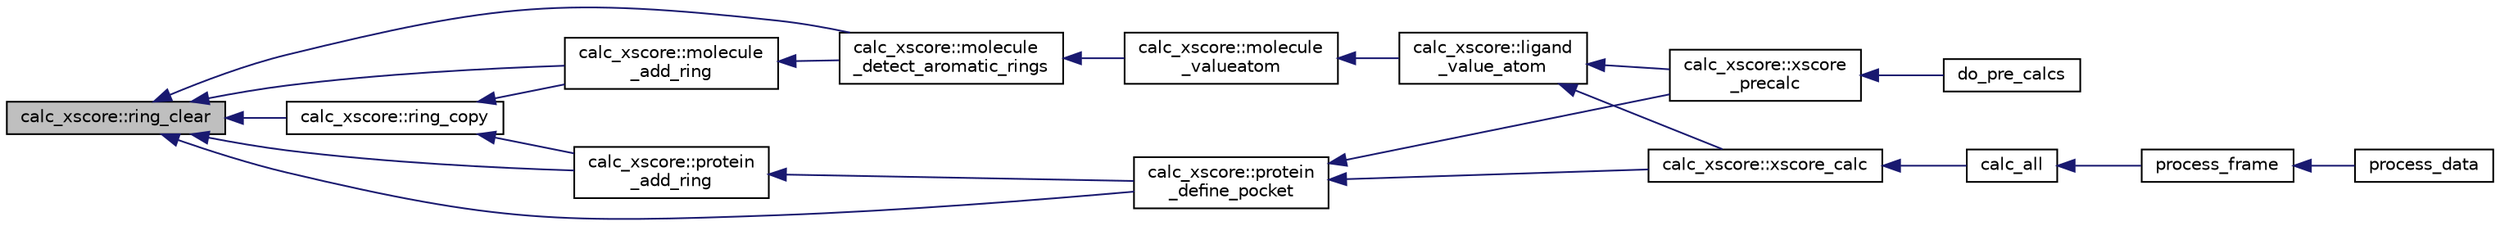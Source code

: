 digraph "calc_xscore::ring_clear"
{
  edge [fontname="Helvetica",fontsize="10",labelfontname="Helvetica",labelfontsize="10"];
  node [fontname="Helvetica",fontsize="10",shape=record];
  rankdir="LR";
  Node1 [label="calc_xscore::ring_clear",height=0.2,width=0.4,color="black", fillcolor="grey75", style="filled" fontcolor="black"];
  Node1 -> Node2 [dir="back",color="midnightblue",fontsize="10",style="solid"];
  Node2 [label="calc_xscore::molecule\l_add_ring",height=0.2,width=0.4,color="black", fillcolor="white", style="filled",URL="$classcalc__xscore.html#a11e5eae822e6fb6585759ee36a3afbec"];
  Node2 -> Node3 [dir="back",color="midnightblue",fontsize="10",style="solid"];
  Node3 [label="calc_xscore::molecule\l_detect_aromatic_rings",height=0.2,width=0.4,color="black", fillcolor="white", style="filled",URL="$classcalc__xscore.html#acbc037cbe77c71df72b9bdddd5aafc4b"];
  Node3 -> Node4 [dir="back",color="midnightblue",fontsize="10",style="solid"];
  Node4 [label="calc_xscore::molecule\l_valueatom",height=0.2,width=0.4,color="black", fillcolor="white", style="filled",URL="$classcalc__xscore.html#a44cb565f51d7dd1b7e23c8d0b5f0948f"];
  Node4 -> Node5 [dir="back",color="midnightblue",fontsize="10",style="solid"];
  Node5 [label="calc_xscore::ligand\l_value_atom",height=0.2,width=0.4,color="black", fillcolor="white", style="filled",URL="$classcalc__xscore.html#a0e46016e4d4ad20b05df5806ae4b4c70"];
  Node5 -> Node6 [dir="back",color="midnightblue",fontsize="10",style="solid"];
  Node6 [label="calc_xscore::xscore_calc",height=0.2,width=0.4,color="black", fillcolor="white", style="filled",URL="$classcalc__xscore.html#a1f2c852d7a1ed801d7b14ce6205a384e"];
  Node6 -> Node7 [dir="back",color="midnightblue",fontsize="10",style="solid"];
  Node7 [label="calc_all",height=0.2,width=0.4,color="black", fillcolor="white", style="filled",URL="$qcalc_8f90.html#a5befd1d444d41d7d1e4bf8b297c17ee2"];
  Node7 -> Node8 [dir="back",color="midnightblue",fontsize="10",style="solid"];
  Node8 [label="process_frame",height=0.2,width=0.4,color="black", fillcolor="white", style="filled",URL="$qcalc_8f90.html#a93dcacb957411ed0d0471fe8a31c60d6"];
  Node8 -> Node9 [dir="back",color="midnightblue",fontsize="10",style="solid"];
  Node9 [label="process_data",height=0.2,width=0.4,color="black", fillcolor="white", style="filled",URL="$qcalc_8f90.html#a7d2d447954fb385bdca4f228de92b1eb"];
  Node5 -> Node10 [dir="back",color="midnightblue",fontsize="10",style="solid"];
  Node10 [label="calc_xscore::xscore\l_precalc",height=0.2,width=0.4,color="black", fillcolor="white", style="filled",URL="$classcalc__xscore.html#a1dd20b02356cb3c99283799d1030d1ba"];
  Node10 -> Node11 [dir="back",color="midnightblue",fontsize="10",style="solid"];
  Node11 [label="do_pre_calcs",height=0.2,width=0.4,color="black", fillcolor="white", style="filled",URL="$qcalc_8f90.html#a6de35d783d8e2c1ffead6a9dbf61ebb6"];
  Node1 -> Node3 [dir="back",color="midnightblue",fontsize="10",style="solid"];
  Node1 -> Node12 [dir="back",color="midnightblue",fontsize="10",style="solid"];
  Node12 [label="calc_xscore::protein\l_add_ring",height=0.2,width=0.4,color="black", fillcolor="white", style="filled",URL="$classcalc__xscore.html#a27b6856b3ae78b21daf138e89349dc76"];
  Node12 -> Node13 [dir="back",color="midnightblue",fontsize="10",style="solid"];
  Node13 [label="calc_xscore::protein\l_define_pocket",height=0.2,width=0.4,color="black", fillcolor="white", style="filled",URL="$classcalc__xscore.html#ae8388e5bcc799443fceb243046278e17"];
  Node13 -> Node6 [dir="back",color="midnightblue",fontsize="10",style="solid"];
  Node13 -> Node10 [dir="back",color="midnightblue",fontsize="10",style="solid"];
  Node1 -> Node13 [dir="back",color="midnightblue",fontsize="10",style="solid"];
  Node1 -> Node14 [dir="back",color="midnightblue",fontsize="10",style="solid"];
  Node14 [label="calc_xscore::ring_copy",height=0.2,width=0.4,color="black", fillcolor="white", style="filled",URL="$classcalc__xscore.html#ac51bc4c8c1999f720168c6300e83a4d6"];
  Node14 -> Node2 [dir="back",color="midnightblue",fontsize="10",style="solid"];
  Node14 -> Node12 [dir="back",color="midnightblue",fontsize="10",style="solid"];
}
